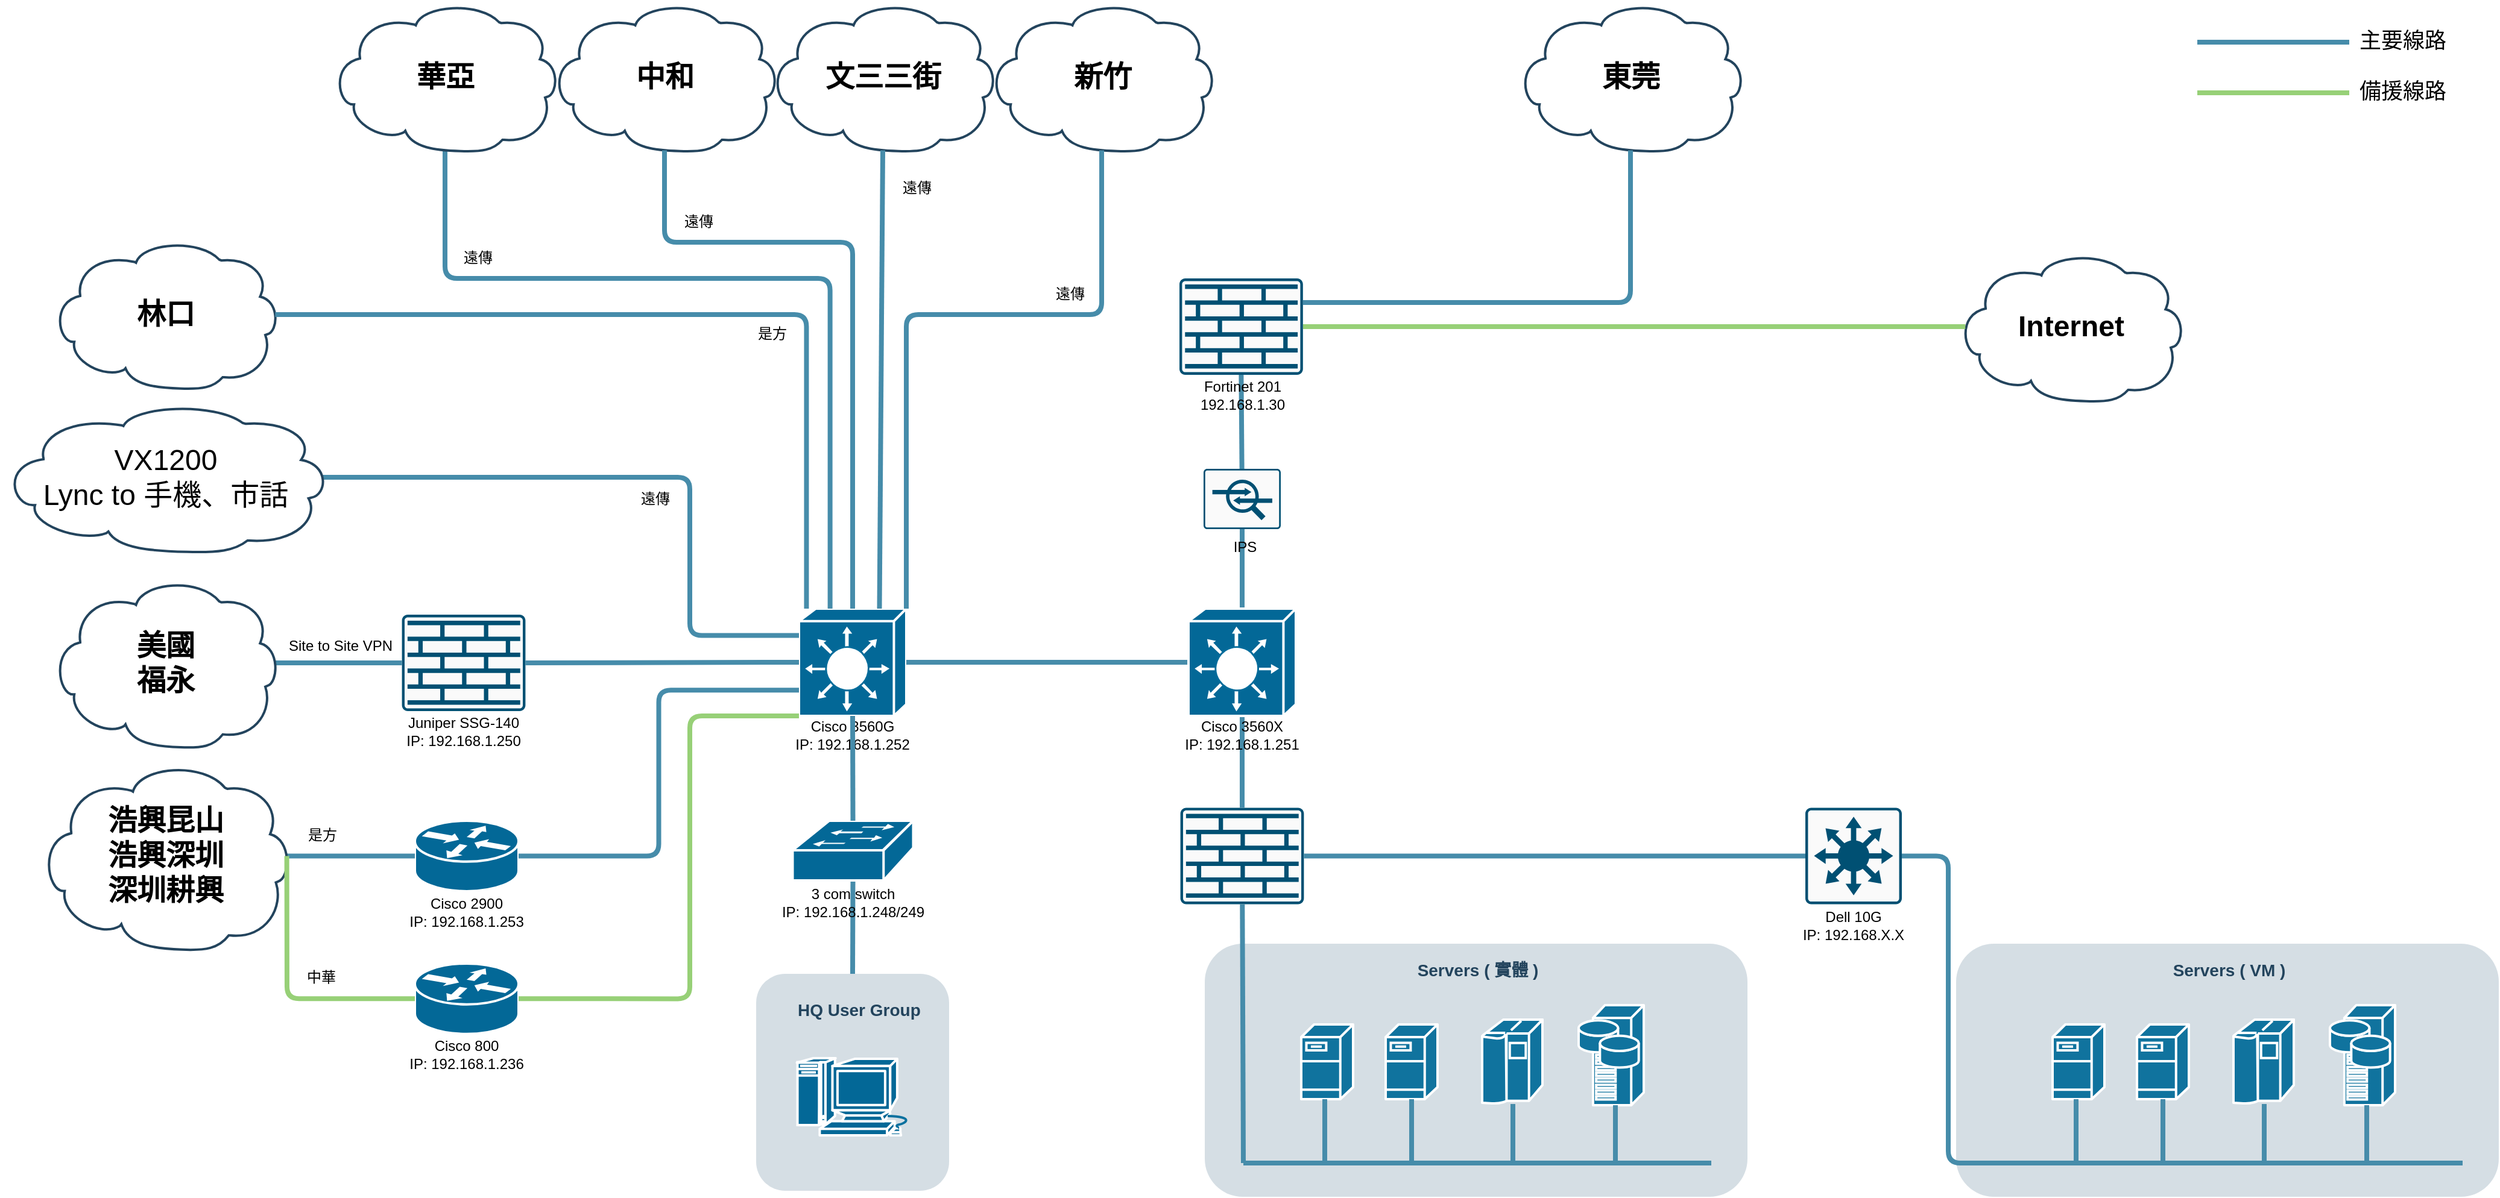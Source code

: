 <mxfile version="21.6.9" type="github">
  <diagram name="第 1 页" id="2Kp2IsGIeOANgpGV9u3z">
    <mxGraphModel dx="2626" dy="-168" grid="1" gridSize="10" guides="1" tooltips="1" connect="1" arrows="1" fold="1" page="1" pageScale="1" pageWidth="827" pageHeight="1169" math="0" shadow="0">
      <root>
        <mxCell id="0" />
        <mxCell id="1" parent="0" />
        <mxCell id="12ae3frHGvqBDCMUcqmj-1" value="" style="group" parent="1" vertex="1" connectable="0">
          <mxGeometry x="867" y="2482" width="450" height="210" as="geometry" />
        </mxCell>
        <mxCell id="12ae3frHGvqBDCMUcqmj-2" value="" style="rounded=1;whiteSpace=wrap;html=1;strokeColor=none;fillColor=#BAC8D3;fontSize=24;fontColor=#23445D;align=center;opacity=60;" parent="12ae3frHGvqBDCMUcqmj-1" vertex="1">
          <mxGeometry width="450" height="210" as="geometry" />
        </mxCell>
        <mxCell id="12ae3frHGvqBDCMUcqmj-3" value="" style="shape=mxgraph.cisco.servers.fileserver;html=1;dashed=0;fillColor=#10739E;strokeColor=#ffffff;strokeWidth=2;verticalLabelPosition=bottom;verticalAlign=top;fontFamily=Helvetica;fontSize=36;fontColor=#FFB366" parent="12ae3frHGvqBDCMUcqmj-1" vertex="1">
          <mxGeometry x="80" y="67" width="43" height="62" as="geometry" />
        </mxCell>
        <mxCell id="12ae3frHGvqBDCMUcqmj-4" value="" style="shape=mxgraph.cisco.servers.fileserver;html=1;dashed=0;fillColor=#10739E;strokeColor=#ffffff;strokeWidth=2;verticalLabelPosition=bottom;verticalAlign=top;fontFamily=Helvetica;fontSize=36;fontColor=#FFB366" parent="12ae3frHGvqBDCMUcqmj-1" vertex="1">
          <mxGeometry x="150" y="67" width="43" height="62" as="geometry" />
        </mxCell>
        <mxCell id="12ae3frHGvqBDCMUcqmj-5" value="" style="shape=mxgraph.cisco.computers_and_peripherals.ibm_mainframe;html=1;dashed=0;fillColor=#10739E;strokeColor=#ffffff;strokeWidth=2;verticalLabelPosition=bottom;verticalAlign=top;fontFamily=Helvetica;fontSize=36;fontColor=#FFB366" parent="12ae3frHGvqBDCMUcqmj-1" vertex="1">
          <mxGeometry x="230" y="63" width="50" height="70" as="geometry" />
        </mxCell>
        <mxCell id="12ae3frHGvqBDCMUcqmj-6" value="" style="shape=mxgraph.cisco.servers.storage_server;html=1;dashed=0;fillColor=#10739E;strokeColor=#ffffff;strokeWidth=2;verticalLabelPosition=bottom;verticalAlign=top;fontFamily=Helvetica;fontSize=36;fontColor=#FFB366" parent="12ae3frHGvqBDCMUcqmj-1" vertex="1">
          <mxGeometry x="310" y="51" width="54" height="83" as="geometry" />
        </mxCell>
        <mxCell id="12ae3frHGvqBDCMUcqmj-7" value="" style="line;html=1;strokeColor=#468CAA;" parent="12ae3frHGvqBDCMUcqmj-1" vertex="1">
          <mxGeometry x="32" y="177" width="388" height="10" as="geometry" />
        </mxCell>
        <mxCell id="12ae3frHGvqBDCMUcqmj-8" value="" style="edgeStyle=elbowEdgeStyle;elbow=horizontal;endArrow=none;html=1;strokeColor=#468CAA;endFill=0;strokeWidth=4;rounded=1" parent="12ae3frHGvqBDCMUcqmj-1" source="12ae3frHGvqBDCMUcqmj-3" edge="1">
          <mxGeometry width="100" height="100" relative="1" as="geometry">
            <mxPoint x="99" y="140" as="sourcePoint" />
            <mxPoint x="99.278" y="182.083" as="targetPoint" />
          </mxGeometry>
        </mxCell>
        <mxCell id="12ae3frHGvqBDCMUcqmj-9" value="" style="edgeStyle=elbowEdgeStyle;elbow=horizontal;endArrow=none;html=1;strokeColor=#468CAA;endFill=0;strokeWidth=4;rounded=1" parent="12ae3frHGvqBDCMUcqmj-1" source="12ae3frHGvqBDCMUcqmj-4" edge="1">
          <mxGeometry width="100" height="100" relative="1" as="geometry">
            <mxPoint x="171" y="140" as="sourcePoint" />
            <mxPoint x="171.278" y="182.083" as="targetPoint" />
          </mxGeometry>
        </mxCell>
        <mxCell id="12ae3frHGvqBDCMUcqmj-10" value="" style="edgeStyle=elbowEdgeStyle;elbow=horizontal;endArrow=none;html=1;strokeColor=#468CAA;endFill=0;strokeWidth=4;rounded=1" parent="12ae3frHGvqBDCMUcqmj-1" source="12ae3frHGvqBDCMUcqmj-5" edge="1">
          <mxGeometry width="100" height="100" relative="1" as="geometry">
            <mxPoint x="255" y="140" as="sourcePoint" />
            <mxPoint x="255.278" y="182.083" as="targetPoint" />
          </mxGeometry>
        </mxCell>
        <mxCell id="12ae3frHGvqBDCMUcqmj-11" value="" style="edgeStyle=elbowEdgeStyle;elbow=horizontal;endArrow=none;html=1;strokeColor=#468CAA;endFill=0;strokeWidth=4;rounded=1" parent="12ae3frHGvqBDCMUcqmj-1" source="12ae3frHGvqBDCMUcqmj-6" edge="1">
          <mxGeometry width="100" height="100" relative="1" as="geometry">
            <mxPoint x="340" y="140" as="sourcePoint" />
            <mxPoint x="340.278" y="182.083" as="targetPoint" />
          </mxGeometry>
        </mxCell>
        <mxCell id="12ae3frHGvqBDCMUcqmj-12" value="&lt;font color=&quot;#23445d&quot;&gt;Servers ( 實體 )&lt;/font&gt;" style="rounded=1;whiteSpace=wrap;html=1;strokeColor=none;fillColor=none;fontSize=14;fontColor=#742B21;align=center;fontStyle=1" parent="12ae3frHGvqBDCMUcqmj-1" vertex="1">
          <mxGeometry x="155" y="12" width="143" height="19" as="geometry" />
        </mxCell>
        <mxCell id="12ae3frHGvqBDCMUcqmj-13" style="rounded=1;orthogonalLoop=1;jettySize=auto;html=1;exitX=0.5;exitY=0;exitDx=0;exitDy=0;entryX=0.5;entryY=0.98;entryDx=0;entryDy=0;entryPerimeter=0;strokeColor=#468CAA;strokeWidth=4;endArrow=none;endFill=0;" parent="1" source="12ae3frHGvqBDCMUcqmj-60" target="12ae3frHGvqBDCMUcqmj-56" edge="1">
          <mxGeometry relative="1" as="geometry" />
        </mxCell>
        <mxCell id="12ae3frHGvqBDCMUcqmj-14" value="" style="group" parent="1" vertex="1" connectable="0">
          <mxGeometry x="200.0" y="2209" width="105" height="112" as="geometry" />
        </mxCell>
        <mxCell id="12ae3frHGvqBDCMUcqmj-15" value="" style="sketch=0;points=[[0.015,0.015,0],[0.985,0.015,0],[0.985,0.985,0],[0.015,0.985,0],[0.25,0,0],[0.5,0,0],[0.75,0,0],[1,0.25,0],[1,0.5,0],[1,0.75,0],[0.75,1,0],[0.5,1,0],[0.25,1,0],[0,0.75,0],[0,0.5,0],[0,0.25,0]];verticalLabelPosition=bottom;html=1;verticalAlign=top;aspect=fixed;align=center;pointerEvents=1;shape=mxgraph.cisco19.rect;prIcon=firewall;fillColor=#FAFAFA;strokeColor=#005073;" parent="12ae3frHGvqBDCMUcqmj-14" vertex="1">
          <mxGeometry x="1.3" width="102.4" height="80" as="geometry" />
        </mxCell>
        <mxCell id="12ae3frHGvqBDCMUcqmj-16" value="Juniper SSG-140&lt;br&gt;IP: 192.168.1.250" style="text;html=1;strokeColor=none;fillColor=none;align=center;verticalAlign=middle;whiteSpace=wrap;rounded=0;" parent="12ae3frHGvqBDCMUcqmj-14" vertex="1">
          <mxGeometry y="82" width="105" height="30" as="geometry" />
        </mxCell>
        <mxCell id="12ae3frHGvqBDCMUcqmj-17" value="" style="group;points=[[0,0,0,0,0],[0,0.25,0,0,0],[0,0.5,0,0,0],[0,0.75,0,0,0],[0,1,0,0,0],[0.25,0,0,0,0],[0.25,1,0,0,0],[0.5,0,0,0,0],[0.5,1,0,0,0],[0.75,0,0,0,0],[0.75,1,0,0,0],[1,0,0,0,0],[1,0.25,0,0,0],[1,0.5,0,0,0],[1,0.75,0,0,0],[1,1,0,0,0]];" parent="1" vertex="1" connectable="0">
          <mxGeometry x="520" y="2204" width="110" height="120" as="geometry" />
        </mxCell>
        <mxCell id="12ae3frHGvqBDCMUcqmj-18" value="" style="shape=mxgraph.cisco.switches.layer_3_switch;sketch=0;html=1;pointerEvents=1;dashed=0;fillColor=#036897;strokeColor=#ffffff;strokeWidth=2;verticalLabelPosition=bottom;verticalAlign=top;align=center;outlineConnect=0;aspect=fixed;points=[[0,0.25,0,0,0],[0,0.5,0,0,0],[0,0.76,0,0,0],[0,1,0,0,0],[0.07,0,0,0,0],[0.29,0,0,0,0],[0.5,0,0,0,0],[0.5,1,0,0,0],[0.75,0,0,0,0],[0.95,0.94,0,0,0],[1,0,0,0,0],[1,0.5,0,0,0]];" parent="12ae3frHGvqBDCMUcqmj-17" vertex="1">
          <mxGeometry x="10.5" width="89" height="89" as="geometry" />
        </mxCell>
        <mxCell id="12ae3frHGvqBDCMUcqmj-19" value="Cisco 3560G&lt;br&gt;IP: 192.168.1.252" style="text;html=1;strokeColor=none;fillColor=none;align=center;verticalAlign=middle;whiteSpace=wrap;rounded=0;" parent="12ae3frHGvqBDCMUcqmj-17" vertex="1">
          <mxGeometry y="90" width="110" height="30" as="geometry" />
        </mxCell>
        <mxCell id="12ae3frHGvqBDCMUcqmj-20" style="rounded=1;orthogonalLoop=1;jettySize=auto;html=1;exitX=1;exitY=0.5;exitDx=0;exitDy=0;exitPerimeter=0;entryX=0;entryY=0.5;entryDx=0;entryDy=0;entryPerimeter=0;strokeColor=#468CAA;endArrow=none;endFill=0;strokeWidth=4;" parent="1" source="12ae3frHGvqBDCMUcqmj-15" target="12ae3frHGvqBDCMUcqmj-18" edge="1">
          <mxGeometry relative="1" as="geometry" />
        </mxCell>
        <mxCell id="12ae3frHGvqBDCMUcqmj-21" value="" style="group" parent="1" vertex="1" connectable="0">
          <mxGeometry x="1360" y="2369.21" width="90" height="113" as="geometry" />
        </mxCell>
        <mxCell id="12ae3frHGvqBDCMUcqmj-22" value="" style="sketch=0;points=[[0.015,0.015,0],[0.985,0.015,0],[0.985,0.985,0],[0.015,0.985,0],[0.25,0,0],[0.5,0,0],[0.75,0,0],[1,0.25,0],[1,0.5,0],[1,0.75,0],[0.75,1,0],[0.5,1,0],[0.25,1,0],[0,0.75,0],[0,0.5,0],[0,0.25,0]];verticalLabelPosition=bottom;html=1;verticalAlign=top;aspect=fixed;align=center;pointerEvents=1;shape=mxgraph.cisco19.rect;prIcon=l3_switch;fillColor=#FAFAFA;strokeColor=#005073;" parent="12ae3frHGvqBDCMUcqmj-21" vertex="1">
          <mxGeometry x="5" width="80" height="80" as="geometry" />
        </mxCell>
        <mxCell id="12ae3frHGvqBDCMUcqmj-23" value="Dell 10G&lt;br&gt;IP: 192.168.X.X" style="text;html=1;strokeColor=none;fillColor=none;align=center;verticalAlign=middle;whiteSpace=wrap;rounded=0;" parent="12ae3frHGvqBDCMUcqmj-21" vertex="1">
          <mxGeometry y="83" width="90" height="30" as="geometry" />
        </mxCell>
        <mxCell id="12ae3frHGvqBDCMUcqmj-24" style="rounded=1;orthogonalLoop=1;jettySize=auto;html=1;exitX=1;exitY=0.5;exitDx=0;exitDy=0;exitPerimeter=0;entryX=0;entryY=0.5;entryDx=0;entryDy=0;entryPerimeter=0;strokeWidth=4;strokeColor=#468CAA;endArrow=none;endFill=0;" parent="1" source="12ae3frHGvqBDCMUcqmj-18" target="12ae3frHGvqBDCMUcqmj-64" edge="1">
          <mxGeometry relative="1" as="geometry" />
        </mxCell>
        <mxCell id="12ae3frHGvqBDCMUcqmj-26" value="" style="group" parent="1" vertex="1" connectable="0">
          <mxGeometry x="205" y="2380" width="100" height="149.44" as="geometry" />
        </mxCell>
        <mxCell id="12ae3frHGvqBDCMUcqmj-27" value="" style="shape=mxgraph.cisco.routers.router;sketch=0;html=1;pointerEvents=1;dashed=0;fillColor=#036897;strokeColor=#ffffff;strokeWidth=2;verticalLabelPosition=bottom;verticalAlign=top;align=center;outlineConnect=0;aspect=fixed;" parent="12ae3frHGvqBDCMUcqmj-26" vertex="1">
          <mxGeometry x="7" width="86" height="58.44" as="geometry" />
        </mxCell>
        <mxCell id="12ae3frHGvqBDCMUcqmj-28" value="Cisco 2900&lt;br&gt;IP: 192.168.1.253" style="text;html=1;strokeColor=none;fillColor=none;align=center;verticalAlign=middle;whiteSpace=wrap;rounded=0;" parent="12ae3frHGvqBDCMUcqmj-26" vertex="1">
          <mxGeometry y="61" width="100" height="30" as="geometry" />
        </mxCell>
        <mxCell id="eVyLxdBei2JVoM4hP0GL-2" value="" style="group" parent="12ae3frHGvqBDCMUcqmj-26" vertex="1" connectable="0">
          <mxGeometry y="118.44" width="100" height="91" as="geometry" />
        </mxCell>
        <mxCell id="eVyLxdBei2JVoM4hP0GL-3" value="" style="shape=mxgraph.cisco.routers.router;sketch=0;html=1;pointerEvents=1;dashed=0;fillColor=#036897;strokeColor=#ffffff;strokeWidth=2;verticalLabelPosition=bottom;verticalAlign=top;align=center;outlineConnect=0;aspect=fixed;" parent="eVyLxdBei2JVoM4hP0GL-2" vertex="1">
          <mxGeometry x="7" width="86" height="58.44" as="geometry" />
        </mxCell>
        <mxCell id="eVyLxdBei2JVoM4hP0GL-4" value="Cisco 800&lt;br&gt;IP: 192.168.1.236" style="text;html=1;strokeColor=none;fillColor=none;align=center;verticalAlign=middle;whiteSpace=wrap;rounded=0;" parent="eVyLxdBei2JVoM4hP0GL-2" vertex="1">
          <mxGeometry y="61" width="100" height="30" as="geometry" />
        </mxCell>
        <mxCell id="12ae3frHGvqBDCMUcqmj-32" style="rounded=1;orthogonalLoop=1;jettySize=auto;html=1;exitX=1;exitY=0.5;exitDx=0;exitDy=0;exitPerimeter=0;entryX=0;entryY=0.76;entryDx=0;entryDy=0;entryPerimeter=0;strokeColor=#468CAA;strokeWidth=4;endArrow=none;endFill=0;edgeStyle=orthogonalEdgeStyle;" parent="1" source="12ae3frHGvqBDCMUcqmj-27" target="12ae3frHGvqBDCMUcqmj-18" edge="1">
          <mxGeometry relative="1" as="geometry" />
        </mxCell>
        <mxCell id="12ae3frHGvqBDCMUcqmj-33" style="rounded=1;orthogonalLoop=1;jettySize=auto;html=1;entryX=0.5;entryY=0;entryDx=0;entryDy=0;entryPerimeter=0;endArrow=none;endFill=0;strokeWidth=4;strokeColor=#468CAA;" parent="1" source="MnokS-IEu5R2xWXdPz0--5" target="12ae3frHGvqBDCMUcqmj-64" edge="1">
          <mxGeometry relative="1" as="geometry">
            <mxPoint x="1210" y="2090" as="sourcePoint" />
          </mxGeometry>
        </mxCell>
        <mxCell id="12ae3frHGvqBDCMUcqmj-34" value="" style="group" parent="1" vertex="1" connectable="0">
          <mxGeometry x="1490" y="2482" width="450" height="210" as="geometry" />
        </mxCell>
        <mxCell id="12ae3frHGvqBDCMUcqmj-35" value="" style="rounded=1;whiteSpace=wrap;html=1;strokeColor=none;fillColor=#BAC8D3;fontSize=24;fontColor=#23445D;align=center;opacity=60;" parent="12ae3frHGvqBDCMUcqmj-34" vertex="1">
          <mxGeometry width="450" height="210" as="geometry" />
        </mxCell>
        <mxCell id="12ae3frHGvqBDCMUcqmj-36" value="" style="shape=mxgraph.cisco.servers.fileserver;html=1;dashed=0;fillColor=#10739E;strokeColor=#ffffff;strokeWidth=2;verticalLabelPosition=bottom;verticalAlign=top;fontFamily=Helvetica;fontSize=36;fontColor=#FFB366" parent="12ae3frHGvqBDCMUcqmj-34" vertex="1">
          <mxGeometry x="80" y="67" width="43" height="62" as="geometry" />
        </mxCell>
        <mxCell id="12ae3frHGvqBDCMUcqmj-37" value="" style="shape=mxgraph.cisco.servers.fileserver;html=1;dashed=0;fillColor=#10739E;strokeColor=#ffffff;strokeWidth=2;verticalLabelPosition=bottom;verticalAlign=top;fontFamily=Helvetica;fontSize=36;fontColor=#FFB366" parent="12ae3frHGvqBDCMUcqmj-34" vertex="1">
          <mxGeometry x="150" y="67" width="43" height="62" as="geometry" />
        </mxCell>
        <mxCell id="12ae3frHGvqBDCMUcqmj-38" value="" style="shape=mxgraph.cisco.computers_and_peripherals.ibm_mainframe;html=1;dashed=0;fillColor=#10739E;strokeColor=#ffffff;strokeWidth=2;verticalLabelPosition=bottom;verticalAlign=top;fontFamily=Helvetica;fontSize=36;fontColor=#FFB366" parent="12ae3frHGvqBDCMUcqmj-34" vertex="1">
          <mxGeometry x="230" y="63" width="50" height="70" as="geometry" />
        </mxCell>
        <mxCell id="12ae3frHGvqBDCMUcqmj-39" value="" style="shape=mxgraph.cisco.servers.storage_server;html=1;dashed=0;fillColor=#10739E;strokeColor=#ffffff;strokeWidth=2;verticalLabelPosition=bottom;verticalAlign=top;fontFamily=Helvetica;fontSize=36;fontColor=#FFB366" parent="12ae3frHGvqBDCMUcqmj-34" vertex="1">
          <mxGeometry x="310" y="51" width="54" height="83" as="geometry" />
        </mxCell>
        <mxCell id="12ae3frHGvqBDCMUcqmj-40" value="" style="line;html=1;strokeColor=#468CAA;" parent="12ae3frHGvqBDCMUcqmj-34" vertex="1">
          <mxGeometry x="32" y="177" width="388" height="10" as="geometry" />
        </mxCell>
        <mxCell id="12ae3frHGvqBDCMUcqmj-41" value="" style="edgeStyle=elbowEdgeStyle;elbow=horizontal;endArrow=none;html=1;strokeColor=#468CAA;endFill=0;strokeWidth=4;rounded=1" parent="12ae3frHGvqBDCMUcqmj-34" source="12ae3frHGvqBDCMUcqmj-36" edge="1">
          <mxGeometry width="100" height="100" relative="1" as="geometry">
            <mxPoint x="99" y="140" as="sourcePoint" />
            <mxPoint x="99.278" y="182.083" as="targetPoint" />
          </mxGeometry>
        </mxCell>
        <mxCell id="12ae3frHGvqBDCMUcqmj-42" value="" style="edgeStyle=elbowEdgeStyle;elbow=horizontal;endArrow=none;html=1;strokeColor=#468CAA;endFill=0;strokeWidth=4;rounded=1" parent="12ae3frHGvqBDCMUcqmj-34" source="12ae3frHGvqBDCMUcqmj-37" edge="1">
          <mxGeometry width="100" height="100" relative="1" as="geometry">
            <mxPoint x="171" y="140" as="sourcePoint" />
            <mxPoint x="171.278" y="182.083" as="targetPoint" />
          </mxGeometry>
        </mxCell>
        <mxCell id="12ae3frHGvqBDCMUcqmj-43" value="" style="edgeStyle=elbowEdgeStyle;elbow=horizontal;endArrow=none;html=1;strokeColor=#468CAA;endFill=0;strokeWidth=4;rounded=1" parent="12ae3frHGvqBDCMUcqmj-34" source="12ae3frHGvqBDCMUcqmj-38" edge="1">
          <mxGeometry width="100" height="100" relative="1" as="geometry">
            <mxPoint x="255" y="140" as="sourcePoint" />
            <mxPoint x="255.278" y="182.083" as="targetPoint" />
          </mxGeometry>
        </mxCell>
        <mxCell id="12ae3frHGvqBDCMUcqmj-44" value="" style="edgeStyle=elbowEdgeStyle;elbow=horizontal;endArrow=none;html=1;strokeColor=#468CAA;endFill=0;strokeWidth=4;rounded=1" parent="12ae3frHGvqBDCMUcqmj-34" source="12ae3frHGvqBDCMUcqmj-39" edge="1">
          <mxGeometry width="100" height="100" relative="1" as="geometry">
            <mxPoint x="340" y="140" as="sourcePoint" />
            <mxPoint x="340.278" y="182.083" as="targetPoint" />
          </mxGeometry>
        </mxCell>
        <mxCell id="12ae3frHGvqBDCMUcqmj-45" value="&lt;font color=&quot;#23445d&quot;&gt;Servers ( VM )&lt;/font&gt;" style="rounded=1;whiteSpace=wrap;html=1;strokeColor=none;fillColor=none;fontSize=14;fontColor=#742B21;align=center;fontStyle=1" parent="12ae3frHGvqBDCMUcqmj-34" vertex="1">
          <mxGeometry x="155" y="12" width="143" height="19" as="geometry" />
        </mxCell>
        <mxCell id="12ae3frHGvqBDCMUcqmj-46" style="rounded=1;orthogonalLoop=1;jettySize=auto;html=1;entryX=0;entryY=0.5;entryDx=0;entryDy=0;entryPerimeter=0;strokeWidth=4;strokeColor=#468CAA;endArrow=none;endFill=0;edgeStyle=orthogonalEdgeStyle;" parent="1" source="12ae3frHGvqBDCMUcqmj-22" target="12ae3frHGvqBDCMUcqmj-40" edge="1">
          <mxGeometry relative="1" as="geometry" />
        </mxCell>
        <mxCell id="12ae3frHGvqBDCMUcqmj-47" style="rounded=1;orthogonalLoop=1;jettySize=auto;html=1;entryX=0.29;entryY=0;entryDx=0;entryDy=0;entryPerimeter=0;strokeColor=#468CAA;strokeWidth=4;endArrow=none;endFill=0;exitX=0.5;exitY=0.99;exitDx=0;exitDy=0;exitPerimeter=0;edgeStyle=elbowEdgeStyle;elbow=vertical;" parent="1" source="FHWAyMyx4tsviVWadhPC-7" target="12ae3frHGvqBDCMUcqmj-18" edge="1">
          <mxGeometry relative="1" as="geometry">
            <mxPoint x="560" y="1910" as="sourcePoint" />
            <Array as="points">
              <mxPoint x="400" y="1930" />
            </Array>
          </mxGeometry>
        </mxCell>
        <mxCell id="12ae3frHGvqBDCMUcqmj-49" value="&lt;p style=&quot;margin-top: 0pt; margin-bottom: 0pt; margin-left: 0in; direction: ltr; unicode-bidi: embed; word-break: normal; font-size: 23px;&quot;&gt;&lt;/p&gt;&lt;p style=&quot;margin-top: 0pt; margin-bottom: 0pt; margin-left: 0in; direction: ltr; unicode-bidi: embed; word-break: normal;&quot;&gt;&lt;span style=&quot;background-color: initial; font-size: 18pt; color: rgb(0, 0, 0);&quot;&gt;林口&lt;/span&gt;&lt;br&gt;&lt;/p&gt;" style="shape=mxgraph.cisco.storage.cloud;html=1;dashed=0;strokeColor=#23445D;fillColor=#ffffff;strokeWidth=2;fontFamily=Helvetica;fontSize=24;fontColor=#23445D;align=center;fontStyle=1" parent="1" vertex="1">
          <mxGeometry x="-90" y="1897" width="190" height="125" as="geometry" />
        </mxCell>
        <mxCell id="12ae3frHGvqBDCMUcqmj-50" style="rounded=1;orthogonalLoop=1;jettySize=auto;html=1;entryX=0.98;entryY=0.5;entryDx=0;entryDy=0;entryPerimeter=0;strokeColor=#468CAA;strokeWidth=4;endArrow=none;endFill=0;exitX=0.07;exitY=0;exitDx=0;exitDy=0;exitPerimeter=0;edgeStyle=elbowEdgeStyle;elbow=vertical;" parent="1" edge="1">
          <mxGeometry relative="1" as="geometry">
            <mxPoint x="536.73" y="2204" as="sourcePoint" />
            <mxPoint x="96.2" y="1959.5" as="targetPoint" />
            <Array as="points">
              <mxPoint x="330" y="1960" />
            </Array>
          </mxGeometry>
        </mxCell>
        <mxCell id="12ae3frHGvqBDCMUcqmj-51" value="&lt;p style=&quot;margin-top: 0pt; margin-bottom: 0pt; margin-left: 0in; direction: ltr; unicode-bidi: embed; word-break: normal; font-size: 24px;&quot;&gt;&lt;br&gt;&lt;/p&gt;" style="text;html=1;align=center;verticalAlign=middle;resizable=0;points=[];autosize=1;strokeColor=none;fillColor=none;" parent="1" vertex="1">
          <mxGeometry x="579.5" y="2380" width="20" height="40" as="geometry" />
        </mxCell>
        <mxCell id="12ae3frHGvqBDCMUcqmj-52" style="rounded=1;orthogonalLoop=1;jettySize=auto;html=1;strokeColor=#468CAA;strokeWidth=4;endArrow=none;endFill=0;" parent="1" source="MnokS-IEu5R2xWXdPz0--1" target="12ae3frHGvqBDCMUcqmj-64" edge="1">
          <mxGeometry relative="1" as="geometry">
            <mxPoint x="990" y="2380" as="sourcePoint" />
          </mxGeometry>
        </mxCell>
        <mxCell id="12ae3frHGvqBDCMUcqmj-53" style="rounded=1;orthogonalLoop=1;jettySize=auto;html=1;exitX=0.98;exitY=0.5;exitDx=0;exitDy=0;exitPerimeter=0;strokeColor=#468CAA;strokeWidth=4;endArrow=none;endFill=0;edgeStyle=orthogonalEdgeStyle;entryX=0;entryY=0.25;entryDx=0;entryDy=0;entryPerimeter=0;" parent="1" source="12ae3frHGvqBDCMUcqmj-54" target="12ae3frHGvqBDCMUcqmj-18" edge="1">
          <mxGeometry relative="1" as="geometry">
            <mxPoint x="430" y="2190" as="targetPoint" />
            <Array as="points">
              <mxPoint x="440" y="2095" />
              <mxPoint x="440" y="2226" />
            </Array>
          </mxGeometry>
        </mxCell>
        <mxCell id="12ae3frHGvqBDCMUcqmj-54" value="&lt;p style=&quot;margin-top: 0pt; margin-bottom: 0pt; margin-left: 0in; direction: ltr; unicode-bidi: embed; word-break: normal; font-size: 23px;&quot;&gt;&lt;/p&gt;&lt;p style=&quot;border-color: var(--border-color); color: rgb(0, 0, 0); font-weight: 400; margin-top: 0pt; margin-bottom: 0pt; margin-left: 0in; direction: ltr; unicode-bidi: embed; word-break: normal;&quot;&gt;&lt;font style=&quot;border-color: var(--border-color);&quot;&gt;VX1200&lt;/font&gt;&lt;/p&gt;&lt;p style=&quot;border-color: var(--border-color); color: rgb(0, 0, 0); font-weight: 400; margin-top: 0pt; margin-bottom: 0pt; margin-left: 0in; direction: ltr; unicode-bidi: embed; word-break: normal;&quot;&gt;&lt;font style=&quot;border-color: var(--border-color);&quot;&gt;Lync to&amp;nbsp;&lt;span style=&quot;border-color: var(--border-color); font-family: 微軟正黑體;&quot;&gt;手機、市話&lt;/span&gt;&lt;/font&gt;&lt;/p&gt;" style="shape=mxgraph.cisco.storage.cloud;html=1;dashed=0;strokeColor=#23445D;fillColor=#ffffff;strokeWidth=2;fontFamily=Helvetica;fontSize=24;fontColor=#23445D;align=center;fontStyle=1" parent="1" vertex="1">
          <mxGeometry x="-131" y="2032.5" width="272" height="125" as="geometry" />
        </mxCell>
        <mxCell id="12ae3frHGvqBDCMUcqmj-55" value="" style="group" parent="1" vertex="1" connectable="0">
          <mxGeometry x="513" y="2380" width="124.5" height="83" as="geometry" />
        </mxCell>
        <mxCell id="12ae3frHGvqBDCMUcqmj-56" value="" style="shape=mxgraph.cisco.switches.workgroup_switch;sketch=0;html=1;pointerEvents=1;dashed=0;fillColor=#036897;strokeColor=#ffffff;strokeWidth=2;verticalLabelPosition=bottom;verticalAlign=top;align=center;outlineConnect=0;aspect=fixed;" parent="12ae3frHGvqBDCMUcqmj-55" vertex="1">
          <mxGeometry x="12.25" width="100" height="49.5" as="geometry" />
        </mxCell>
        <mxCell id="12ae3frHGvqBDCMUcqmj-57" value="3 com switch&lt;br style=&quot;font-size: 12px;&quot;&gt;IP: 192.168.1.248/249" style="text;html=1;strokeColor=none;fillColor=none;align=center;verticalAlign=middle;whiteSpace=wrap;rounded=0;fontSize=12;" parent="12ae3frHGvqBDCMUcqmj-55" vertex="1">
          <mxGeometry y="53" width="124.5" height="30" as="geometry" />
        </mxCell>
        <mxCell id="12ae3frHGvqBDCMUcqmj-58" style="rounded=1;orthogonalLoop=1;jettySize=auto;html=1;exitX=0.5;exitY=0;exitDx=0;exitDy=0;exitPerimeter=0;entryX=0.5;entryY=1;entryDx=0;entryDy=0;entryPerimeter=0;strokeColor=#468CAA;strokeWidth=4;endArrow=none;endFill=0;" parent="1" source="12ae3frHGvqBDCMUcqmj-56" target="12ae3frHGvqBDCMUcqmj-18" edge="1">
          <mxGeometry relative="1" as="geometry" />
        </mxCell>
        <mxCell id="12ae3frHGvqBDCMUcqmj-59" value="" style="group" parent="1" vertex="1" connectable="0">
          <mxGeometry x="495" y="2507" width="160" height="180" as="geometry" />
        </mxCell>
        <mxCell id="12ae3frHGvqBDCMUcqmj-60" value="" style="rounded=1;whiteSpace=wrap;html=1;strokeColor=none;fillColor=#BAC8D3;fontSize=24;fontColor=#23445D;align=center;opacity=60;" parent="12ae3frHGvqBDCMUcqmj-59" vertex="1">
          <mxGeometry width="160" height="180" as="geometry" />
        </mxCell>
        <mxCell id="12ae3frHGvqBDCMUcqmj-61" value="&lt;font color=&quot;#23445d&quot;&gt;&amp;nbsp;HQ User Group&lt;/font&gt;" style="rounded=1;whiteSpace=wrap;html=1;strokeColor=none;fillColor=none;fontSize=14;fontColor=#742B21;align=center;fontStyle=1" parent="12ae3frHGvqBDCMUcqmj-59" vertex="1">
          <mxGeometry x="11.75" y="20" width="143" height="19" as="geometry" />
        </mxCell>
        <mxCell id="12ae3frHGvqBDCMUcqmj-62" value="" style="shape=mxgraph.cisco.computers_and_peripherals.macintosh;sketch=0;html=1;pointerEvents=1;dashed=0;fillColor=#036897;strokeColor=#ffffff;strokeWidth=2;verticalLabelPosition=bottom;verticalAlign=top;align=center;outlineConnect=0;" parent="12ae3frHGvqBDCMUcqmj-59" vertex="1">
          <mxGeometry x="33.75" y="70" width="99" height="64" as="geometry" />
        </mxCell>
        <mxCell id="12ae3frHGvqBDCMUcqmj-63" value="" style="group" parent="1" vertex="1" connectable="0">
          <mxGeometry x="843" y="2204" width="110" height="120" as="geometry" />
        </mxCell>
        <mxCell id="12ae3frHGvqBDCMUcqmj-64" value="" style="shape=mxgraph.cisco.switches.layer_3_switch;sketch=0;html=1;pointerEvents=1;dashed=0;fillColor=#036897;strokeColor=#ffffff;strokeWidth=2;verticalLabelPosition=bottom;verticalAlign=top;align=center;outlineConnect=0;aspect=fixed;" parent="12ae3frHGvqBDCMUcqmj-63" vertex="1">
          <mxGeometry x="10.5" width="89" height="89" as="geometry" />
        </mxCell>
        <mxCell id="12ae3frHGvqBDCMUcqmj-65" value="Cisco 3560X&lt;br&gt;IP: 192.168.1.251" style="text;html=1;strokeColor=none;fillColor=none;align=center;verticalAlign=middle;whiteSpace=wrap;rounded=0;" parent="12ae3frHGvqBDCMUcqmj-63" vertex="1">
          <mxGeometry y="90" width="110" height="30" as="geometry" />
        </mxCell>
        <mxCell id="12ae3frHGvqBDCMUcqmj-66" style="rounded=1;orthogonalLoop=1;jettySize=auto;html=1;exitX=0.98;exitY=0.5;exitDx=0;exitDy=0;exitPerimeter=0;entryX=0;entryY=0.5;entryDx=0;entryDy=0;entryPerimeter=0;strokeColor=#468CAA;strokeWidth=4;endArrow=none;endFill=0;" parent="1" source="12ae3frHGvqBDCMUcqmj-67" target="12ae3frHGvqBDCMUcqmj-15" edge="1">
          <mxGeometry relative="1" as="geometry" />
        </mxCell>
        <mxCell id="12ae3frHGvqBDCMUcqmj-67" value="&lt;p style=&quot;margin-top: 0pt; margin-bottom: 0pt; margin-left: 0in; direction: ltr; unicode-bidi: embed; word-break: normal; font-size: 23px;&quot;&gt;&lt;/p&gt;&lt;p style=&quot;margin-top: 0pt; margin-bottom: 0pt; margin-left: 0in; direction: ltr; unicode-bidi: embed; word-break: normal;&quot;&gt;&lt;span style=&quot;font-size: 18pt; color: rgb(0, 0, 0); background-color: initial;&quot;&gt;美國&lt;/span&gt;&lt;br&gt;&lt;/p&gt;&lt;p style=&quot;margin-top: 0pt; margin-bottom: 0pt; margin-left: 0in; direction: ltr; unicode-bidi: embed; word-break: normal;&quot;&gt;&lt;span style=&quot;color: rgb(0, 0, 0); font-size: 18pt; background-color: initial;&quot;&gt;福永&lt;/span&gt;&lt;font color=&quot;#000000&quot;&gt;&lt;br&gt;&lt;/font&gt;&lt;/p&gt;" style="shape=mxgraph.cisco.storage.cloud;html=1;dashed=0;strokeColor=#23445D;fillColor=#ffffff;strokeWidth=2;fontFamily=Helvetica;fontSize=24;fontColor=#23445D;align=center;fontStyle=1" parent="1" vertex="1">
          <mxGeometry x="-90" y="2178.25" width="190" height="141.5" as="geometry" />
        </mxCell>
        <mxCell id="12ae3frHGvqBDCMUcqmj-68" style="rounded=1;orthogonalLoop=1;jettySize=auto;html=1;exitX=0.98;exitY=0.5;exitDx=0;exitDy=0;exitPerimeter=0;entryX=0;entryY=0.5;entryDx=0;entryDy=0;entryPerimeter=0;endArrow=none;endFill=0;strokeColor=#468CAA;strokeWidth=4;" parent="1" source="12ae3frHGvqBDCMUcqmj-69" target="12ae3frHGvqBDCMUcqmj-27" edge="1">
          <mxGeometry relative="1" as="geometry" />
        </mxCell>
        <mxCell id="12ae3frHGvqBDCMUcqmj-69" value="&lt;p style=&quot;margin-top: 0pt; margin-bottom: 0pt; margin-left: 0in; direction: ltr; unicode-bidi: embed; word-break: normal; font-size: 23px;&quot;&gt;&lt;/p&gt;&lt;p style=&quot;margin-top: 0pt; margin-bottom: 0pt; margin-left: 0in; direction: ltr; unicode-bidi: embed; word-break: normal;&quot;&gt;&lt;font style=&quot;background-color: initial;&quot; color=&quot;#000000&quot;&gt;&lt;span style=&quot;font-size: 18pt; font-family: 微軟正黑體;&quot;&gt;浩興昆山&lt;/span&gt;&lt;/font&gt;&lt;br&gt;&lt;/p&gt;&lt;p style=&quot;margin-top: 0pt; margin-bottom: 0pt; margin-left: 0in; direction: ltr; unicode-bidi: embed; word-break: normal;&quot;&gt;&lt;span style=&quot;font-family: 微軟正黑體; font-size: 18pt; color: rgb(0, 0, 0); background-color: initial;&quot;&gt;浩興深圳&lt;/span&gt;&lt;/p&gt;&lt;p style=&quot;margin-top: 0pt; margin-bottom: 0pt; margin-left: 0in; direction: ltr; unicode-bidi: embed; word-break: normal;&quot;&gt;&lt;span style=&quot;color: rgb(0, 0, 0); background-color: initial; font-size: 18pt; font-family: 微軟正黑體;&quot;&gt;深圳耕興&lt;/span&gt;&lt;br&gt;&lt;/p&gt;" style="shape=mxgraph.cisco.storage.cloud;html=1;dashed=0;strokeColor=#23445D;fillColor=#ffffff;strokeWidth=2;fontFamily=Helvetica;fontSize=24;fontColor=#23445D;align=center;fontStyle=1" parent="1" vertex="1">
          <mxGeometry x="-100" y="2330.73" width="210" height="156.97" as="geometry" />
        </mxCell>
        <mxCell id="12ae3frHGvqBDCMUcqmj-72" value="&lt;p style=&quot;margin-top: 0pt; margin-bottom: 0pt; margin-left: 0in; direction: ltr; unicode-bidi: embed; word-break: normal; font-size: 23px;&quot;&gt;&lt;/p&gt;&lt;p style=&quot;margin-top: 0pt; margin-bottom: 0pt; margin-left: 0in; direction: ltr; unicode-bidi: embed; word-break: normal;&quot;&gt;&lt;font color=&quot;#000000&quot;&gt;Internet&lt;/font&gt;&lt;/p&gt;" style="shape=mxgraph.cisco.storage.cloud;html=1;dashed=0;strokeColor=#23445D;fillColor=#ffffff;strokeWidth=2;fontFamily=Helvetica;fontSize=24;fontColor=#23445D;align=center;fontStyle=1" parent="1" vertex="1">
          <mxGeometry x="1490" y="1907.5" width="190" height="125" as="geometry" />
        </mxCell>
        <mxCell id="12ae3frHGvqBDCMUcqmj-73" style="rounded=1;orthogonalLoop=1;jettySize=auto;html=1;exitX=1;exitY=0.5;exitDx=0;exitDy=0;exitPerimeter=0;strokeColor=#97D077;endArrow=none;endFill=0;strokeWidth=4;entryX=0.04;entryY=0.5;entryDx=0;entryDy=0;entryPerimeter=0;" parent="1" source="12ae3frHGvqBDCMUcqmj-30" target="12ae3frHGvqBDCMUcqmj-72" edge="1">
          <mxGeometry relative="1" as="geometry">
            <mxPoint x="1430" y="2040" as="targetPoint" />
          </mxGeometry>
        </mxCell>
        <mxCell id="eVyLxdBei2JVoM4hP0GL-5" style="rounded=1;orthogonalLoop=1;jettySize=auto;html=1;exitX=1;exitY=0.5;exitDx=0;exitDy=0;exitPerimeter=0;strokeColor=#97D077;strokeWidth=4;endArrow=none;endFill=0;edgeStyle=orthogonalEdgeStyle;entryX=0;entryY=1;entryDx=0;entryDy=0;entryPerimeter=0;" parent="1" source="eVyLxdBei2JVoM4hP0GL-3" target="12ae3frHGvqBDCMUcqmj-18" edge="1">
          <mxGeometry relative="1" as="geometry">
            <mxPoint x="308" y="2419" as="sourcePoint" />
            <mxPoint x="500" y="2310" as="targetPoint" />
            <Array as="points">
              <mxPoint x="440" y="2528" />
              <mxPoint x="440" y="2293" />
            </Array>
          </mxGeometry>
        </mxCell>
        <mxCell id="eVyLxdBei2JVoM4hP0GL-6" style="rounded=1;orthogonalLoop=1;jettySize=auto;html=1;exitX=0.98;exitY=0.5;exitDx=0;exitDy=0;exitPerimeter=0;entryX=0;entryY=0.5;entryDx=0;entryDy=0;entryPerimeter=0;endArrow=none;endFill=0;strokeColor=#97D077;strokeWidth=4;edgeStyle=elbowEdgeStyle;" parent="1" source="12ae3frHGvqBDCMUcqmj-69" target="eVyLxdBei2JVoM4hP0GL-3" edge="1">
          <mxGeometry relative="1" as="geometry">
            <mxPoint x="89" y="2426" as="sourcePoint" />
            <mxPoint x="222" y="2419" as="targetPoint" />
            <Array as="points">
              <mxPoint x="106" y="2470" />
            </Array>
          </mxGeometry>
        </mxCell>
        <mxCell id="eVyLxdBei2JVoM4hP0GL-11" value="" style="group" parent="1" vertex="1" connectable="0">
          <mxGeometry x="1690" y="1755" width="220" height="40" as="geometry" />
        </mxCell>
        <mxCell id="eVyLxdBei2JVoM4hP0GL-7" style="rounded=1;orthogonalLoop=1;jettySize=auto;html=1;entryX=0;entryY=0.5;entryDx=0;entryDy=0;entryPerimeter=0;endArrow=none;endFill=0;strokeColor=#97D077;strokeWidth=4;" parent="eVyLxdBei2JVoM4hP0GL-11" edge="1">
          <mxGeometry relative="1" as="geometry">
            <mxPoint y="21" as="sourcePoint" />
            <mxPoint x="126" y="21" as="targetPoint" />
          </mxGeometry>
        </mxCell>
        <mxCell id="eVyLxdBei2JVoM4hP0GL-8" value="&lt;font style=&quot;font-size: 18px;&quot;&gt;備援線路&lt;/font&gt;" style="text;html=1;align=center;verticalAlign=middle;resizable=0;points=[];autosize=1;strokeColor=none;fillColor=none;" parent="eVyLxdBei2JVoM4hP0GL-11" vertex="1">
          <mxGeometry x="120" width="100" height="40" as="geometry" />
        </mxCell>
        <mxCell id="eVyLxdBei2JVoM4hP0GL-12" value="" style="group" parent="1" vertex="1" connectable="0">
          <mxGeometry x="1690" y="1713" width="220" height="40" as="geometry" />
        </mxCell>
        <mxCell id="eVyLxdBei2JVoM4hP0GL-13" style="rounded=1;orthogonalLoop=1;jettySize=auto;html=1;entryX=0;entryY=0.5;entryDx=0;entryDy=0;entryPerimeter=0;endArrow=none;endFill=0;strokeColor=#468CAA;strokeWidth=4;" parent="eVyLxdBei2JVoM4hP0GL-12" edge="1">
          <mxGeometry relative="1" as="geometry">
            <mxPoint y="21" as="sourcePoint" />
            <mxPoint x="126" y="21" as="targetPoint" />
          </mxGeometry>
        </mxCell>
        <mxCell id="eVyLxdBei2JVoM4hP0GL-14" value="&lt;font style=&quot;font-size: 18px;&quot;&gt;主要線路&lt;/font&gt;" style="text;html=1;align=center;verticalAlign=middle;resizable=0;points=[];autosize=1;strokeColor=none;fillColor=none;" parent="eVyLxdBei2JVoM4hP0GL-12" vertex="1">
          <mxGeometry x="120" width="100" height="40" as="geometry" />
        </mxCell>
        <mxCell id="FHWAyMyx4tsviVWadhPC-1" value="&lt;p style=&quot;margin-top: 0pt; margin-bottom: 0pt; margin-left: 0in; direction: ltr; unicode-bidi: embed; word-break: normal; font-size: 23px;&quot;&gt;&lt;/p&gt;&lt;p style=&quot;margin-top: 0pt; margin-bottom: 0pt; margin-left: 0in; direction: ltr; unicode-bidi: embed; word-break: normal;&quot;&gt;&lt;span style=&quot;color: rgb(0, 0, 0); background-color: initial;&quot;&gt;東莞&lt;/span&gt;&lt;br&gt;&lt;/p&gt;" style="shape=mxgraph.cisco.storage.cloud;html=1;dashed=0;strokeColor=#23445D;fillColor=#ffffff;strokeWidth=2;fontFamily=Helvetica;fontSize=24;fontColor=#23445D;align=center;fontStyle=1" parent="1" vertex="1">
          <mxGeometry x="1125" y="1700" width="190" height="125" as="geometry" />
        </mxCell>
        <mxCell id="FHWAyMyx4tsviVWadhPC-2" style="rounded=1;orthogonalLoop=1;jettySize=auto;html=1;exitX=1;exitY=0.25;exitDx=0;exitDy=0;exitPerimeter=0;entryX=0.5;entryY=0.99;entryDx=0;entryDy=0;entryPerimeter=0;endArrow=none;endFill=0;strokeColor=#468CAA;strokeWidth=4;edgeStyle=elbowEdgeStyle;" parent="1" source="12ae3frHGvqBDCMUcqmj-30" target="FHWAyMyx4tsviVWadhPC-1" edge="1">
          <mxGeometry relative="1" as="geometry">
            <mxPoint x="1310" y="2190" as="sourcePoint" />
            <mxPoint x="1310" y="2080" as="targetPoint" />
            <Array as="points">
              <mxPoint x="1220" y="1890" />
            </Array>
          </mxGeometry>
        </mxCell>
        <mxCell id="FHWAyMyx4tsviVWadhPC-5" value="Site to Site VPN" style="text;html=1;align=center;verticalAlign=middle;resizable=0;points=[];autosize=1;strokeColor=none;fillColor=none;" parent="1" vertex="1">
          <mxGeometry x="95" y="2220" width="110" height="30" as="geometry" />
        </mxCell>
        <mxCell id="FHWAyMyx4tsviVWadhPC-7" value="&lt;p style=&quot;margin-top: 0pt; margin-bottom: 0pt; margin-left: 0in; direction: ltr; unicode-bidi: embed; word-break: normal; font-size: 23px;&quot;&gt;&lt;/p&gt;&lt;p style=&quot;margin-top: 0pt; margin-bottom: 0pt; margin-left: 0in; direction: ltr; unicode-bidi: embed; word-break: normal;&quot;&gt;&lt;font color=&quot;#000000&quot;&gt;華亞&lt;/font&gt;&lt;/p&gt;" style="shape=mxgraph.cisco.storage.cloud;html=1;dashed=0;strokeColor=#23445D;fillColor=#ffffff;strokeWidth=2;fontFamily=Helvetica;fontSize=24;fontColor=#23445D;align=center;fontStyle=1" parent="1" vertex="1">
          <mxGeometry x="142" y="1700" width="190" height="125" as="geometry" />
        </mxCell>
        <mxCell id="FHWAyMyx4tsviVWadhPC-8" value="&lt;p style=&quot;margin-top: 0pt; margin-bottom: 0pt; margin-left: 0in; direction: ltr; unicode-bidi: embed; word-break: normal; font-size: 23px;&quot;&gt;&lt;/p&gt;&lt;p style=&quot;margin-top: 0pt; margin-bottom: 0pt; margin-left: 0in; direction: ltr; unicode-bidi: embed; word-break: normal;&quot;&gt;&lt;font color=&quot;#000000&quot;&gt;中和&lt;/font&gt;&lt;/p&gt;" style="shape=mxgraph.cisco.storage.cloud;html=1;dashed=0;strokeColor=#23445D;fillColor=#ffffff;strokeWidth=2;fontFamily=Helvetica;fontSize=24;fontColor=#23445D;align=center;fontStyle=1" parent="1" vertex="1">
          <mxGeometry x="324" y="1700" width="190" height="125" as="geometry" />
        </mxCell>
        <mxCell id="FHWAyMyx4tsviVWadhPC-9" value="&lt;p style=&quot;margin-top: 0pt; margin-bottom: 0pt; margin-left: 0in; direction: ltr; unicode-bidi: embed; word-break: normal; font-size: 23px;&quot;&gt;&lt;/p&gt;&lt;p style=&quot;margin-top: 0pt; margin-bottom: 0pt; margin-left: 0in; direction: ltr; unicode-bidi: embed; word-break: normal;&quot;&gt;&lt;span style=&quot;background-color: initial; font-size: 18pt; color: rgb(0, 0, 0);&quot;&gt;文三三街&lt;/span&gt;&lt;br&gt;&lt;/p&gt;" style="shape=mxgraph.cisco.storage.cloud;html=1;dashed=0;strokeColor=#23445D;fillColor=#ffffff;strokeWidth=2;fontFamily=Helvetica;fontSize=24;fontColor=#23445D;align=center;fontStyle=1" parent="1" vertex="1">
          <mxGeometry x="505" y="1700" width="190" height="125" as="geometry" />
        </mxCell>
        <mxCell id="FHWAyMyx4tsviVWadhPC-10" value="&lt;p style=&quot;margin-top: 0pt; margin-bottom: 0pt; margin-left: 0in; direction: ltr; unicode-bidi: embed; word-break: normal; font-size: 23px;&quot;&gt;&lt;/p&gt;&lt;p style=&quot;margin-top: 0pt; margin-bottom: 0pt; margin-left: 0in; direction: ltr; unicode-bidi: embed; word-break: normal;&quot;&gt;&lt;span style=&quot;background-color: initial; font-size: 18pt; color: rgb(0, 0, 0);&quot;&gt;新竹&lt;/span&gt;&lt;br&gt;&lt;/p&gt;" style="shape=mxgraph.cisco.storage.cloud;html=1;dashed=0;strokeColor=#23445D;fillColor=#ffffff;strokeWidth=2;fontFamily=Helvetica;fontSize=24;fontColor=#23445D;align=center;fontStyle=1" parent="1" vertex="1">
          <mxGeometry x="686.5" y="1700" width="190" height="125" as="geometry" />
        </mxCell>
        <mxCell id="FHWAyMyx4tsviVWadhPC-11" style="rounded=1;orthogonalLoop=1;jettySize=auto;html=1;exitX=0.5;exitY=0.99;exitDx=0;exitDy=0;exitPerimeter=0;entryX=0.5;entryY=0;entryDx=0;entryDy=0;entryPerimeter=0;strokeColor=#468CAA;strokeWidth=4;endArrow=none;endFill=0;edgeStyle=elbowEdgeStyle;elbow=vertical;" parent="1" source="FHWAyMyx4tsviVWadhPC-8" target="12ae3frHGvqBDCMUcqmj-18" edge="1">
          <mxGeometry relative="1" as="geometry">
            <mxPoint x="760.8" y="1855.0" as="sourcePoint" />
            <mxPoint x="620" y="2196" as="targetPoint" />
            <Array as="points">
              <mxPoint x="490" y="1900" />
            </Array>
          </mxGeometry>
        </mxCell>
        <mxCell id="FHWAyMyx4tsviVWadhPC-12" style="rounded=1;orthogonalLoop=1;jettySize=auto;html=1;exitX=0.5;exitY=0.99;exitDx=0;exitDy=0;exitPerimeter=0;entryX=0.75;entryY=0;entryDx=0;entryDy=0;entryPerimeter=0;strokeColor=#468CAA;strokeWidth=4;endArrow=none;endFill=0;" parent="1" source="FHWAyMyx4tsviVWadhPC-9" target="12ae3frHGvqBDCMUcqmj-18" edge="1">
          <mxGeometry relative="1" as="geometry">
            <mxPoint x="820.8" y="1863.0" as="sourcePoint" />
            <mxPoint x="680" y="2204" as="targetPoint" />
          </mxGeometry>
        </mxCell>
        <mxCell id="FHWAyMyx4tsviVWadhPC-13" style="rounded=1;orthogonalLoop=1;jettySize=auto;html=1;exitX=0.5;exitY=0.99;exitDx=0;exitDy=0;exitPerimeter=0;entryX=1;entryY=0;entryDx=0;entryDy=0;entryPerimeter=0;strokeColor=#468CAA;strokeWidth=4;endArrow=none;endFill=0;edgeStyle=elbowEdgeStyle;elbow=vertical;" parent="1" source="FHWAyMyx4tsviVWadhPC-10" target="12ae3frHGvqBDCMUcqmj-18" edge="1">
          <mxGeometry relative="1" as="geometry">
            <mxPoint x="867.0" y="1870.0" as="sourcePoint" />
            <mxPoint x="726.2" y="2211" as="targetPoint" />
            <Array as="points">
              <mxPoint x="700" y="1960" />
            </Array>
          </mxGeometry>
        </mxCell>
        <mxCell id="FHWAyMyx4tsviVWadhPC-14" value="遠傳" style="text;html=1;align=center;verticalAlign=middle;resizable=0;points=[];autosize=1;strokeColor=none;fillColor=none;" parent="1" vertex="1">
          <mxGeometry x="386" y="2098" width="50" height="30" as="geometry" />
        </mxCell>
        <mxCell id="FHWAyMyx4tsviVWadhPC-15" value="是方" style="text;html=1;align=center;verticalAlign=middle;resizable=0;points=[];autosize=1;strokeColor=none;fillColor=none;" parent="1" vertex="1">
          <mxGeometry x="483" y="1961" width="50" height="30" as="geometry" />
        </mxCell>
        <mxCell id="FHWAyMyx4tsviVWadhPC-16" value="遠傳" style="text;html=1;align=center;verticalAlign=middle;resizable=0;points=[];autosize=1;strokeColor=none;fillColor=none;" parent="1" vertex="1">
          <mxGeometry x="422" y="1868" width="50" height="30" as="geometry" />
        </mxCell>
        <mxCell id="FHWAyMyx4tsviVWadhPC-17" value="遠傳" style="text;html=1;align=center;verticalAlign=middle;resizable=0;points=[];autosize=1;strokeColor=none;fillColor=none;" parent="1" vertex="1">
          <mxGeometry x="602.5" y="1840" width="50" height="30" as="geometry" />
        </mxCell>
        <mxCell id="FHWAyMyx4tsviVWadhPC-18" value="遠傳" style="text;html=1;align=center;verticalAlign=middle;resizable=0;points=[];autosize=1;strokeColor=none;fillColor=none;" parent="1" vertex="1">
          <mxGeometry x="730" y="1928" width="50" height="30" as="geometry" />
        </mxCell>
        <mxCell id="FHWAyMyx4tsviVWadhPC-19" value="遠傳" style="text;html=1;align=center;verticalAlign=middle;resizable=0;points=[];autosize=1;strokeColor=none;fillColor=none;" parent="1" vertex="1">
          <mxGeometry x="239" y="1898" width="50" height="30" as="geometry" />
        </mxCell>
        <mxCell id="FHWAyMyx4tsviVWadhPC-20" value="是方" style="text;html=1;align=center;verticalAlign=middle;resizable=0;points=[];autosize=1;strokeColor=none;fillColor=none;" parent="1" vertex="1">
          <mxGeometry x="110" y="2377" width="50" height="30" as="geometry" />
        </mxCell>
        <mxCell id="FHWAyMyx4tsviVWadhPC-21" value="中華" style="text;html=1;align=center;verticalAlign=middle;resizable=0;points=[];autosize=1;strokeColor=none;fillColor=none;" parent="1" vertex="1">
          <mxGeometry x="109" y="2495" width="50" height="30" as="geometry" />
        </mxCell>
        <mxCell id="MnokS-IEu5R2xWXdPz0--2" value="" style="rounded=1;orthogonalLoop=1;jettySize=auto;html=1;exitX=0;exitY=0.5;exitDx=0;exitDy=0;exitPerimeter=0;strokeColor=#468CAA;strokeWidth=4;endArrow=none;endFill=0;" edge="1" parent="1" source="12ae3frHGvqBDCMUcqmj-7" target="MnokS-IEu5R2xWXdPz0--1">
          <mxGeometry relative="1" as="geometry">
            <mxPoint x="899" y="2664" as="sourcePoint" />
            <mxPoint x="898" y="2293" as="targetPoint" />
          </mxGeometry>
        </mxCell>
        <mxCell id="MnokS-IEu5R2xWXdPz0--1" value="" style="sketch=0;points=[[0.015,0.015,0],[0.985,0.015,0],[0.985,0.985,0],[0.015,0.985,0],[0.25,0,0],[0.5,0,0],[0.75,0,0],[1,0.25,0],[1,0.5,0],[1,0.75,0],[0.75,1,0],[0.5,1,0],[0.25,1,0],[0,0.75,0],[0,0.5,0],[0,0.25,0]];verticalLabelPosition=bottom;html=1;verticalAlign=top;aspect=fixed;align=center;pointerEvents=1;shape=mxgraph.cisco19.rect;prIcon=firewall;fillColor=#FAFAFA;strokeColor=#005073;container=0;" vertex="1" parent="1">
          <mxGeometry x="846.8" y="2369.21" width="102.4" height="80" as="geometry" />
        </mxCell>
        <mxCell id="MnokS-IEu5R2xWXdPz0--4" style="rounded=1;orthogonalLoop=1;jettySize=auto;html=1;strokeColor=#468CAA;strokeWidth=4;endArrow=none;endFill=0;" edge="1" parent="1" source="12ae3frHGvqBDCMUcqmj-22" target="MnokS-IEu5R2xWXdPz0--1">
          <mxGeometry relative="1" as="geometry">
            <mxPoint x="908" y="2379" as="sourcePoint" />
            <mxPoint x="908" y="2303" as="targetPoint" />
          </mxGeometry>
        </mxCell>
        <mxCell id="MnokS-IEu5R2xWXdPz0--6" value="" style="rounded=1;orthogonalLoop=1;jettySize=auto;html=1;endArrow=none;endFill=0;strokeWidth=4;strokeColor=#468CAA;exitX=0.5;exitY=1;exitDx=0;exitDy=0;exitPerimeter=0;" edge="1" parent="1" source="12ae3frHGvqBDCMUcqmj-30" target="MnokS-IEu5R2xWXdPz0--5">
          <mxGeometry relative="1" as="geometry">
            <mxPoint x="897" y="2010" as="sourcePoint" />
            <mxPoint x="898" y="2204" as="targetPoint" />
          </mxGeometry>
        </mxCell>
        <mxCell id="MnokS-IEu5R2xWXdPz0--5" value="" style="sketch=0;points=[[0.015,0.015,0],[0.985,0.015,0],[0.985,0.985,0],[0.015,0.985,0],[0.25,0,0],[0.5,0,0],[0.75,0,0],[1,0.25,0],[1,0.5,0],[1,0.75,0],[0.75,1,0],[0.5,1,0],[0.25,1,0],[0,0.75,0],[0,0.5,0],[0,0.25,0]];verticalLabelPosition=bottom;html=1;verticalAlign=top;aspect=fixed;align=center;pointerEvents=1;shape=mxgraph.cisco19.rect;prIcon=ips_ids;fillColor=#FAFAFA;strokeColor=#005073;" vertex="1" parent="1">
          <mxGeometry x="866" y="2088" width="64" height="50" as="geometry" />
        </mxCell>
        <mxCell id="12ae3frHGvqBDCMUcqmj-29" value="" style="group" parent="1" vertex="1" connectable="0">
          <mxGeometry x="845.5" y="1930" width="105" height="112" as="geometry" />
        </mxCell>
        <mxCell id="12ae3frHGvqBDCMUcqmj-30" value="" style="sketch=0;points=[[0.015,0.015,0],[0.985,0.015,0],[0.985,0.985,0],[0.015,0.985,0],[0.25,0,0],[0.5,0,0],[0.75,0,0],[1,0.25,0],[1,0.5,0],[1,0.75,0],[0.75,1,0],[0.5,1,0],[0.25,1,0],[0,0.75,0],[0,0.5,0],[0,0.25,0]];verticalLabelPosition=bottom;html=1;verticalAlign=top;aspect=fixed;align=center;pointerEvents=1;shape=mxgraph.cisco19.rect;prIcon=firewall;fillColor=#FAFAFA;strokeColor=#005073;container=0;" parent="12ae3frHGvqBDCMUcqmj-29" vertex="1">
          <mxGeometry x="0.5" width="102.4" height="80" as="geometry" />
        </mxCell>
        <mxCell id="12ae3frHGvqBDCMUcqmj-31" value="Fortinet 201&lt;br&gt;192.168.1.30" style="text;html=1;strokeColor=none;fillColor=none;align=center;verticalAlign=middle;whiteSpace=wrap;rounded=0;" parent="12ae3frHGvqBDCMUcqmj-29" vertex="1">
          <mxGeometry y="82" width="105" height="30" as="geometry" />
        </mxCell>
        <mxCell id="MnokS-IEu5R2xWXdPz0--7" value="IPS" style="text;html=1;strokeColor=none;fillColor=none;align=center;verticalAlign=middle;whiteSpace=wrap;rounded=0;" vertex="1" parent="1">
          <mxGeometry x="848" y="2138" width="105" height="30" as="geometry" />
        </mxCell>
      </root>
    </mxGraphModel>
  </diagram>
</mxfile>

